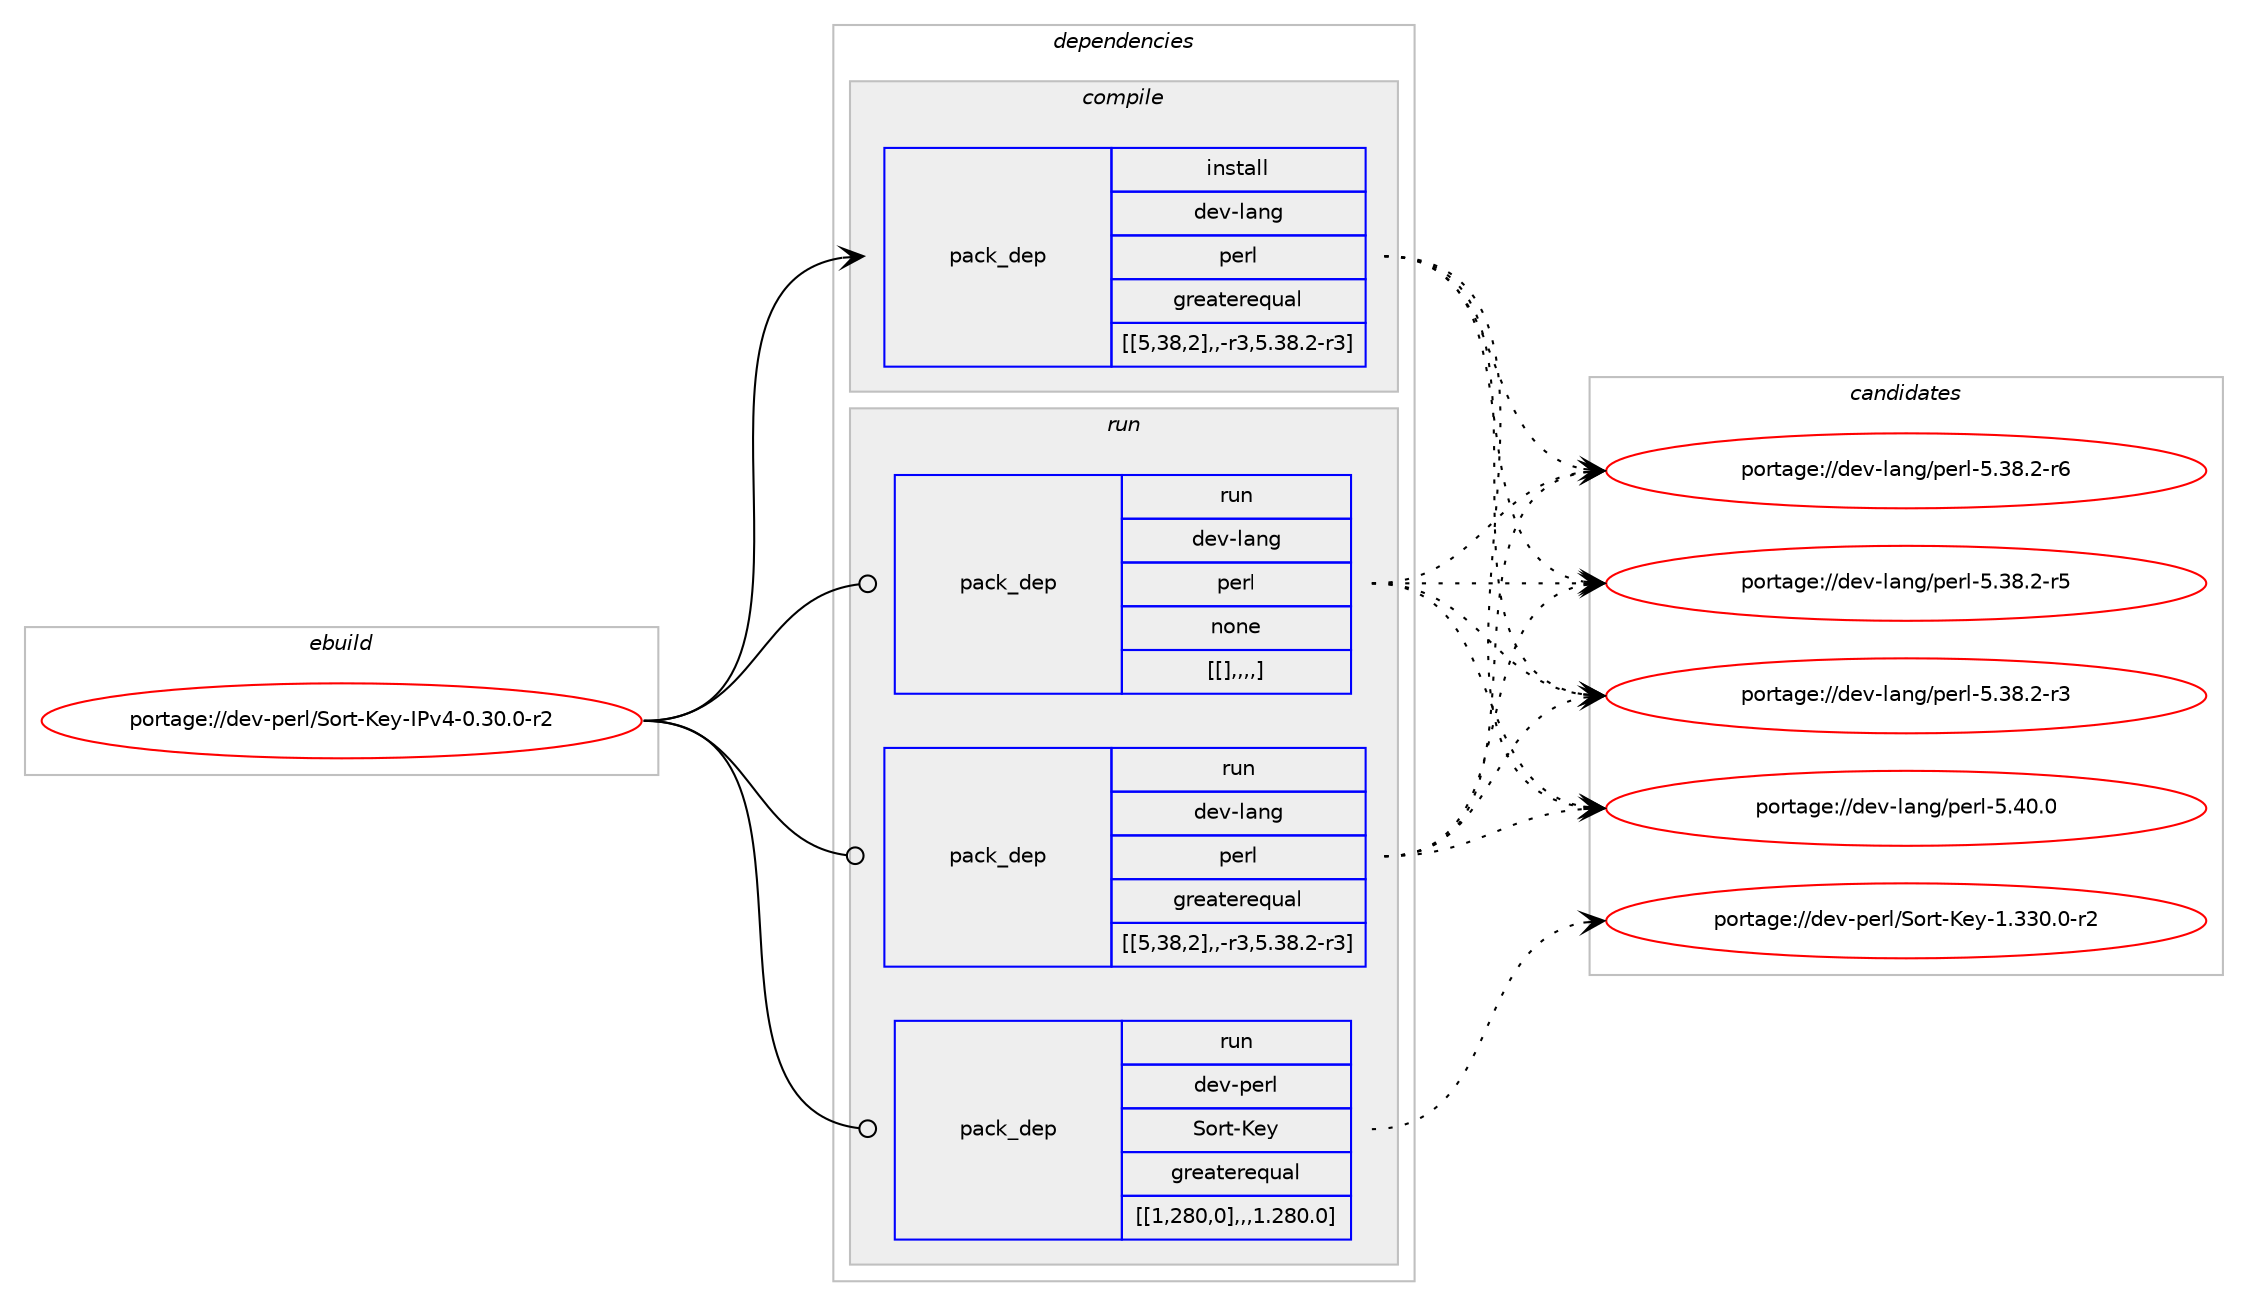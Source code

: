 digraph prolog {

# *************
# Graph options
# *************

newrank=true;
concentrate=true;
compound=true;
graph [rankdir=LR,fontname=Helvetica,fontsize=10,ranksep=1.5];#, ranksep=2.5, nodesep=0.2];
edge  [arrowhead=vee];
node  [fontname=Helvetica,fontsize=10];

# **********
# The ebuild
# **********

subgraph cluster_leftcol {
color=gray;
label=<<i>ebuild</i>>;
id [label="portage://dev-perl/Sort-Key-IPv4-0.30.0-r2", color=red, width=4, href="../dev-perl/Sort-Key-IPv4-0.30.0-r2.svg"];
}

# ****************
# The dependencies
# ****************

subgraph cluster_midcol {
color=gray;
label=<<i>dependencies</i>>;
subgraph cluster_compile {
fillcolor="#eeeeee";
style=filled;
label=<<i>compile</i>>;
subgraph pack105748 {
dependency137509 [label=<<TABLE BORDER="0" CELLBORDER="1" CELLSPACING="0" CELLPADDING="4" WIDTH="220"><TR><TD ROWSPAN="6" CELLPADDING="30">pack_dep</TD></TR><TR><TD WIDTH="110">install</TD></TR><TR><TD>dev-lang</TD></TR><TR><TD>perl</TD></TR><TR><TD>greaterequal</TD></TR><TR><TD>[[5,38,2],,-r3,5.38.2-r3]</TD></TR></TABLE>>, shape=none, color=blue];
}
id:e -> dependency137509:w [weight=20,style="solid",arrowhead="vee"];
}
subgraph cluster_compileandrun {
fillcolor="#eeeeee";
style=filled;
label=<<i>compile and run</i>>;
}
subgraph cluster_run {
fillcolor="#eeeeee";
style=filled;
label=<<i>run</i>>;
subgraph pack105749 {
dependency137510 [label=<<TABLE BORDER="0" CELLBORDER="1" CELLSPACING="0" CELLPADDING="4" WIDTH="220"><TR><TD ROWSPAN="6" CELLPADDING="30">pack_dep</TD></TR><TR><TD WIDTH="110">run</TD></TR><TR><TD>dev-lang</TD></TR><TR><TD>perl</TD></TR><TR><TD>greaterequal</TD></TR><TR><TD>[[5,38,2],,-r3,5.38.2-r3]</TD></TR></TABLE>>, shape=none, color=blue];
}
id:e -> dependency137510:w [weight=20,style="solid",arrowhead="odot"];
subgraph pack105750 {
dependency137511 [label=<<TABLE BORDER="0" CELLBORDER="1" CELLSPACING="0" CELLPADDING="4" WIDTH="220"><TR><TD ROWSPAN="6" CELLPADDING="30">pack_dep</TD></TR><TR><TD WIDTH="110">run</TD></TR><TR><TD>dev-lang</TD></TR><TR><TD>perl</TD></TR><TR><TD>none</TD></TR><TR><TD>[[],,,,]</TD></TR></TABLE>>, shape=none, color=blue];
}
id:e -> dependency137511:w [weight=20,style="solid",arrowhead="odot"];
subgraph pack105751 {
dependency137512 [label=<<TABLE BORDER="0" CELLBORDER="1" CELLSPACING="0" CELLPADDING="4" WIDTH="220"><TR><TD ROWSPAN="6" CELLPADDING="30">pack_dep</TD></TR><TR><TD WIDTH="110">run</TD></TR><TR><TD>dev-perl</TD></TR><TR><TD>Sort-Key</TD></TR><TR><TD>greaterequal</TD></TR><TR><TD>[[1,280,0],,,1.280.0]</TD></TR></TABLE>>, shape=none, color=blue];
}
id:e -> dependency137512:w [weight=20,style="solid",arrowhead="odot"];
}
}

# **************
# The candidates
# **************

subgraph cluster_choices {
rank=same;
color=gray;
label=<<i>candidates</i>>;

subgraph choice105748 {
color=black;
nodesep=1;
choice10010111845108971101034711210111410845534652484648 [label="portage://dev-lang/perl-5.40.0", color=red, width=4,href="../dev-lang/perl-5.40.0.svg"];
choice100101118451089711010347112101114108455346515646504511454 [label="portage://dev-lang/perl-5.38.2-r6", color=red, width=4,href="../dev-lang/perl-5.38.2-r6.svg"];
choice100101118451089711010347112101114108455346515646504511453 [label="portage://dev-lang/perl-5.38.2-r5", color=red, width=4,href="../dev-lang/perl-5.38.2-r5.svg"];
choice100101118451089711010347112101114108455346515646504511451 [label="portage://dev-lang/perl-5.38.2-r3", color=red, width=4,href="../dev-lang/perl-5.38.2-r3.svg"];
dependency137509:e -> choice10010111845108971101034711210111410845534652484648:w [style=dotted,weight="100"];
dependency137509:e -> choice100101118451089711010347112101114108455346515646504511454:w [style=dotted,weight="100"];
dependency137509:e -> choice100101118451089711010347112101114108455346515646504511453:w [style=dotted,weight="100"];
dependency137509:e -> choice100101118451089711010347112101114108455346515646504511451:w [style=dotted,weight="100"];
}
subgraph choice105749 {
color=black;
nodesep=1;
choice10010111845108971101034711210111410845534652484648 [label="portage://dev-lang/perl-5.40.0", color=red, width=4,href="../dev-lang/perl-5.40.0.svg"];
choice100101118451089711010347112101114108455346515646504511454 [label="portage://dev-lang/perl-5.38.2-r6", color=red, width=4,href="../dev-lang/perl-5.38.2-r6.svg"];
choice100101118451089711010347112101114108455346515646504511453 [label="portage://dev-lang/perl-5.38.2-r5", color=red, width=4,href="../dev-lang/perl-5.38.2-r5.svg"];
choice100101118451089711010347112101114108455346515646504511451 [label="portage://dev-lang/perl-5.38.2-r3", color=red, width=4,href="../dev-lang/perl-5.38.2-r3.svg"];
dependency137510:e -> choice10010111845108971101034711210111410845534652484648:w [style=dotted,weight="100"];
dependency137510:e -> choice100101118451089711010347112101114108455346515646504511454:w [style=dotted,weight="100"];
dependency137510:e -> choice100101118451089711010347112101114108455346515646504511453:w [style=dotted,weight="100"];
dependency137510:e -> choice100101118451089711010347112101114108455346515646504511451:w [style=dotted,weight="100"];
}
subgraph choice105750 {
color=black;
nodesep=1;
choice10010111845108971101034711210111410845534652484648 [label="portage://dev-lang/perl-5.40.0", color=red, width=4,href="../dev-lang/perl-5.40.0.svg"];
choice100101118451089711010347112101114108455346515646504511454 [label="portage://dev-lang/perl-5.38.2-r6", color=red, width=4,href="../dev-lang/perl-5.38.2-r6.svg"];
choice100101118451089711010347112101114108455346515646504511453 [label="portage://dev-lang/perl-5.38.2-r5", color=red, width=4,href="../dev-lang/perl-5.38.2-r5.svg"];
choice100101118451089711010347112101114108455346515646504511451 [label="portage://dev-lang/perl-5.38.2-r3", color=red, width=4,href="../dev-lang/perl-5.38.2-r3.svg"];
dependency137511:e -> choice10010111845108971101034711210111410845534652484648:w [style=dotted,weight="100"];
dependency137511:e -> choice100101118451089711010347112101114108455346515646504511454:w [style=dotted,weight="100"];
dependency137511:e -> choice100101118451089711010347112101114108455346515646504511453:w [style=dotted,weight="100"];
dependency137511:e -> choice100101118451089711010347112101114108455346515646504511451:w [style=dotted,weight="100"];
}
subgraph choice105751 {
color=black;
nodesep=1;
choice100101118451121011141084783111114116457510112145494651514846484511450 [label="portage://dev-perl/Sort-Key-1.330.0-r2", color=red, width=4,href="../dev-perl/Sort-Key-1.330.0-r2.svg"];
dependency137512:e -> choice100101118451121011141084783111114116457510112145494651514846484511450:w [style=dotted,weight="100"];
}
}

}
